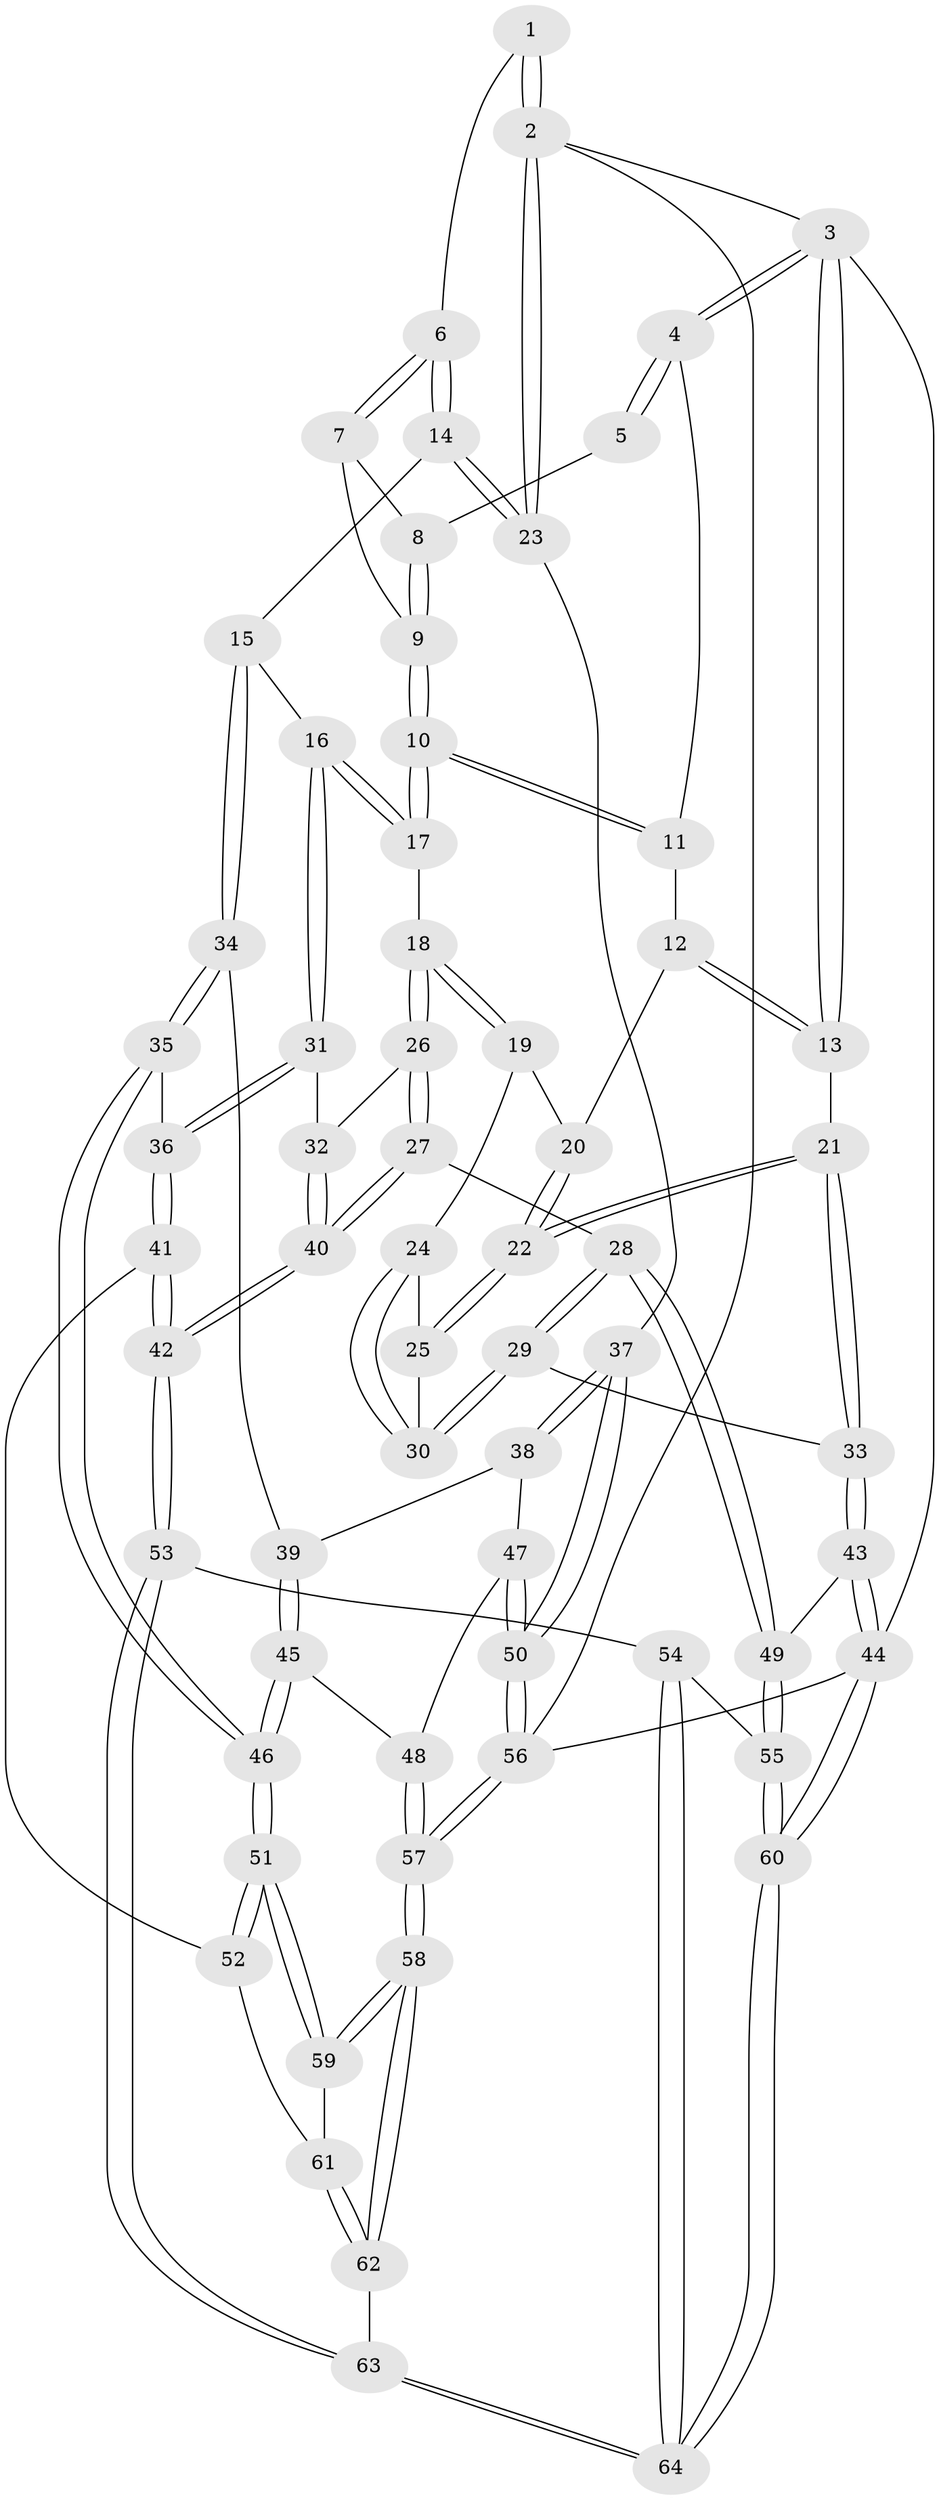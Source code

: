 // coarse degree distribution, {4: 0.15789473684210525, 3: 0.42105263157894735, 6: 0.15789473684210525, 2: 0.05263157894736842, 5: 0.21052631578947367}
// Generated by graph-tools (version 1.1) at 2025/06/03/04/25 22:06:37]
// undirected, 64 vertices, 157 edges
graph export_dot {
graph [start="1"]
  node [color=gray90,style=filled];
  1 [pos="+0.8735603283603723+0"];
  2 [pos="+1+0"];
  3 [pos="+0+0"];
  4 [pos="+0.19802046116361388+0"];
  5 [pos="+0.5659307825764621+0"];
  6 [pos="+0.7340223560019926+0.2702908657149525"];
  7 [pos="+0.6154730259773145+0.16077088015157537"];
  8 [pos="+0.5737603976498479+0"];
  9 [pos="+0.37852778017403277+0.21765206579188726"];
  10 [pos="+0.3648596595270672+0.22341726839825402"];
  11 [pos="+0.23949018798615035+0.12727021112432388"];
  12 [pos="+0.1531009370668659+0.2356413171466106"];
  13 [pos="+0+0.22373526313261302"];
  14 [pos="+0.765710548624359+0.3377482948314672"];
  15 [pos="+0.6976578830643082+0.39913794545441383"];
  16 [pos="+0.5544910608985716+0.42876390063828873"];
  17 [pos="+0.3964282212950204+0.31383820029632803"];
  18 [pos="+0.27184298271718416+0.45677294603383767"];
  19 [pos="+0.15357503739225398+0.38289057716840896"];
  20 [pos="+0.1354092002447691+0.32551997559174023"];
  21 [pos="+0+0.4156730594745778"];
  22 [pos="+0+0.4127686589415032"];
  23 [pos="+1+0.3546052071999129"];
  24 [pos="+0.14040895760992755+0.4034716164949998"];
  25 [pos="+0+0.45077467999842163"];
  26 [pos="+0.2797959196561074+0.5146480880004927"];
  27 [pos="+0.15432793745136153+0.6488444591104774"];
  28 [pos="+0.13562305395567106+0.6519863838792463"];
  29 [pos="+0.09826150057821723+0.5191949209106611"];
  30 [pos="+0.0971752867241731+0.5129646527016777"];
  31 [pos="+0.49887184316842126+0.5164310059075151"];
  32 [pos="+0.3476388554469658+0.5420425459579865"];
  33 [pos="+0+0.5289196215146988"];
  34 [pos="+0.7137846920579833+0.5979030457166925"];
  35 [pos="+0.6311912718901171+0.6902373731080247"];
  36 [pos="+0.5077718251736669+0.6863870471867201"];
  37 [pos="+1+0.5815974248344922"];
  38 [pos="+0.9057608836505682+0.6592394863648365"];
  39 [pos="+0.7980403466372552+0.6634902117512532"];
  40 [pos="+0.3849958207444225+0.7748507915085056"];
  41 [pos="+0.4245314771118346+0.7796012026554174"];
  42 [pos="+0.3974147157393841+0.7872344440966798"];
  43 [pos="+0+0.6650105501756216"];
  44 [pos="+0+1"];
  45 [pos="+0.7596920580169919+0.785589630532548"];
  46 [pos="+0.7088130936673617+0.8353023900537531"];
  47 [pos="+0.8754764815298227+0.7458571263364616"];
  48 [pos="+0.8542489482228469+0.7819848647662881"];
  49 [pos="+0.12560949121430115+0.6593860260871096"];
  50 [pos="+1+1"];
  51 [pos="+0.7085253380400729+0.8368992099985899"];
  52 [pos="+0.497243902341767+0.8256512629071878"];
  53 [pos="+0.3757564821281182+0.8306522676018363"];
  54 [pos="+0.33193835008312633+0.8474698916611961"];
  55 [pos="+0.12240193055034781+0.8536030327779385"];
  56 [pos="+1+1"];
  57 [pos="+1+1"];
  58 [pos="+0.8763587710503327+1"];
  59 [pos="+0.7159584299018986+0.867066402613963"];
  60 [pos="+0+1"];
  61 [pos="+0.5440053052013094+0.9090447072434892"];
  62 [pos="+0.614213871790994+1"];
  63 [pos="+0.4198156115377297+1"];
  64 [pos="+0+1"];
  1 -- 2;
  1 -- 2;
  1 -- 6;
  2 -- 3;
  2 -- 23;
  2 -- 23;
  2 -- 56;
  3 -- 4;
  3 -- 4;
  3 -- 13;
  3 -- 13;
  3 -- 44;
  4 -- 5;
  4 -- 5;
  4 -- 11;
  5 -- 8;
  6 -- 7;
  6 -- 7;
  6 -- 14;
  6 -- 14;
  7 -- 8;
  7 -- 9;
  8 -- 9;
  8 -- 9;
  9 -- 10;
  9 -- 10;
  10 -- 11;
  10 -- 11;
  10 -- 17;
  10 -- 17;
  11 -- 12;
  12 -- 13;
  12 -- 13;
  12 -- 20;
  13 -- 21;
  14 -- 15;
  14 -- 23;
  14 -- 23;
  15 -- 16;
  15 -- 34;
  15 -- 34;
  16 -- 17;
  16 -- 17;
  16 -- 31;
  16 -- 31;
  17 -- 18;
  18 -- 19;
  18 -- 19;
  18 -- 26;
  18 -- 26;
  19 -- 20;
  19 -- 24;
  20 -- 22;
  20 -- 22;
  21 -- 22;
  21 -- 22;
  21 -- 33;
  21 -- 33;
  22 -- 25;
  22 -- 25;
  23 -- 37;
  24 -- 25;
  24 -- 30;
  24 -- 30;
  25 -- 30;
  26 -- 27;
  26 -- 27;
  26 -- 32;
  27 -- 28;
  27 -- 40;
  27 -- 40;
  28 -- 29;
  28 -- 29;
  28 -- 49;
  28 -- 49;
  29 -- 30;
  29 -- 30;
  29 -- 33;
  31 -- 32;
  31 -- 36;
  31 -- 36;
  32 -- 40;
  32 -- 40;
  33 -- 43;
  33 -- 43;
  34 -- 35;
  34 -- 35;
  34 -- 39;
  35 -- 36;
  35 -- 46;
  35 -- 46;
  36 -- 41;
  36 -- 41;
  37 -- 38;
  37 -- 38;
  37 -- 50;
  37 -- 50;
  38 -- 39;
  38 -- 47;
  39 -- 45;
  39 -- 45;
  40 -- 42;
  40 -- 42;
  41 -- 42;
  41 -- 42;
  41 -- 52;
  42 -- 53;
  42 -- 53;
  43 -- 44;
  43 -- 44;
  43 -- 49;
  44 -- 60;
  44 -- 60;
  44 -- 56;
  45 -- 46;
  45 -- 46;
  45 -- 48;
  46 -- 51;
  46 -- 51;
  47 -- 48;
  47 -- 50;
  47 -- 50;
  48 -- 57;
  48 -- 57;
  49 -- 55;
  49 -- 55;
  50 -- 56;
  50 -- 56;
  51 -- 52;
  51 -- 52;
  51 -- 59;
  51 -- 59;
  52 -- 61;
  53 -- 54;
  53 -- 63;
  53 -- 63;
  54 -- 55;
  54 -- 64;
  54 -- 64;
  55 -- 60;
  55 -- 60;
  56 -- 57;
  56 -- 57;
  57 -- 58;
  57 -- 58;
  58 -- 59;
  58 -- 59;
  58 -- 62;
  58 -- 62;
  59 -- 61;
  60 -- 64;
  60 -- 64;
  61 -- 62;
  61 -- 62;
  62 -- 63;
  63 -- 64;
  63 -- 64;
}
